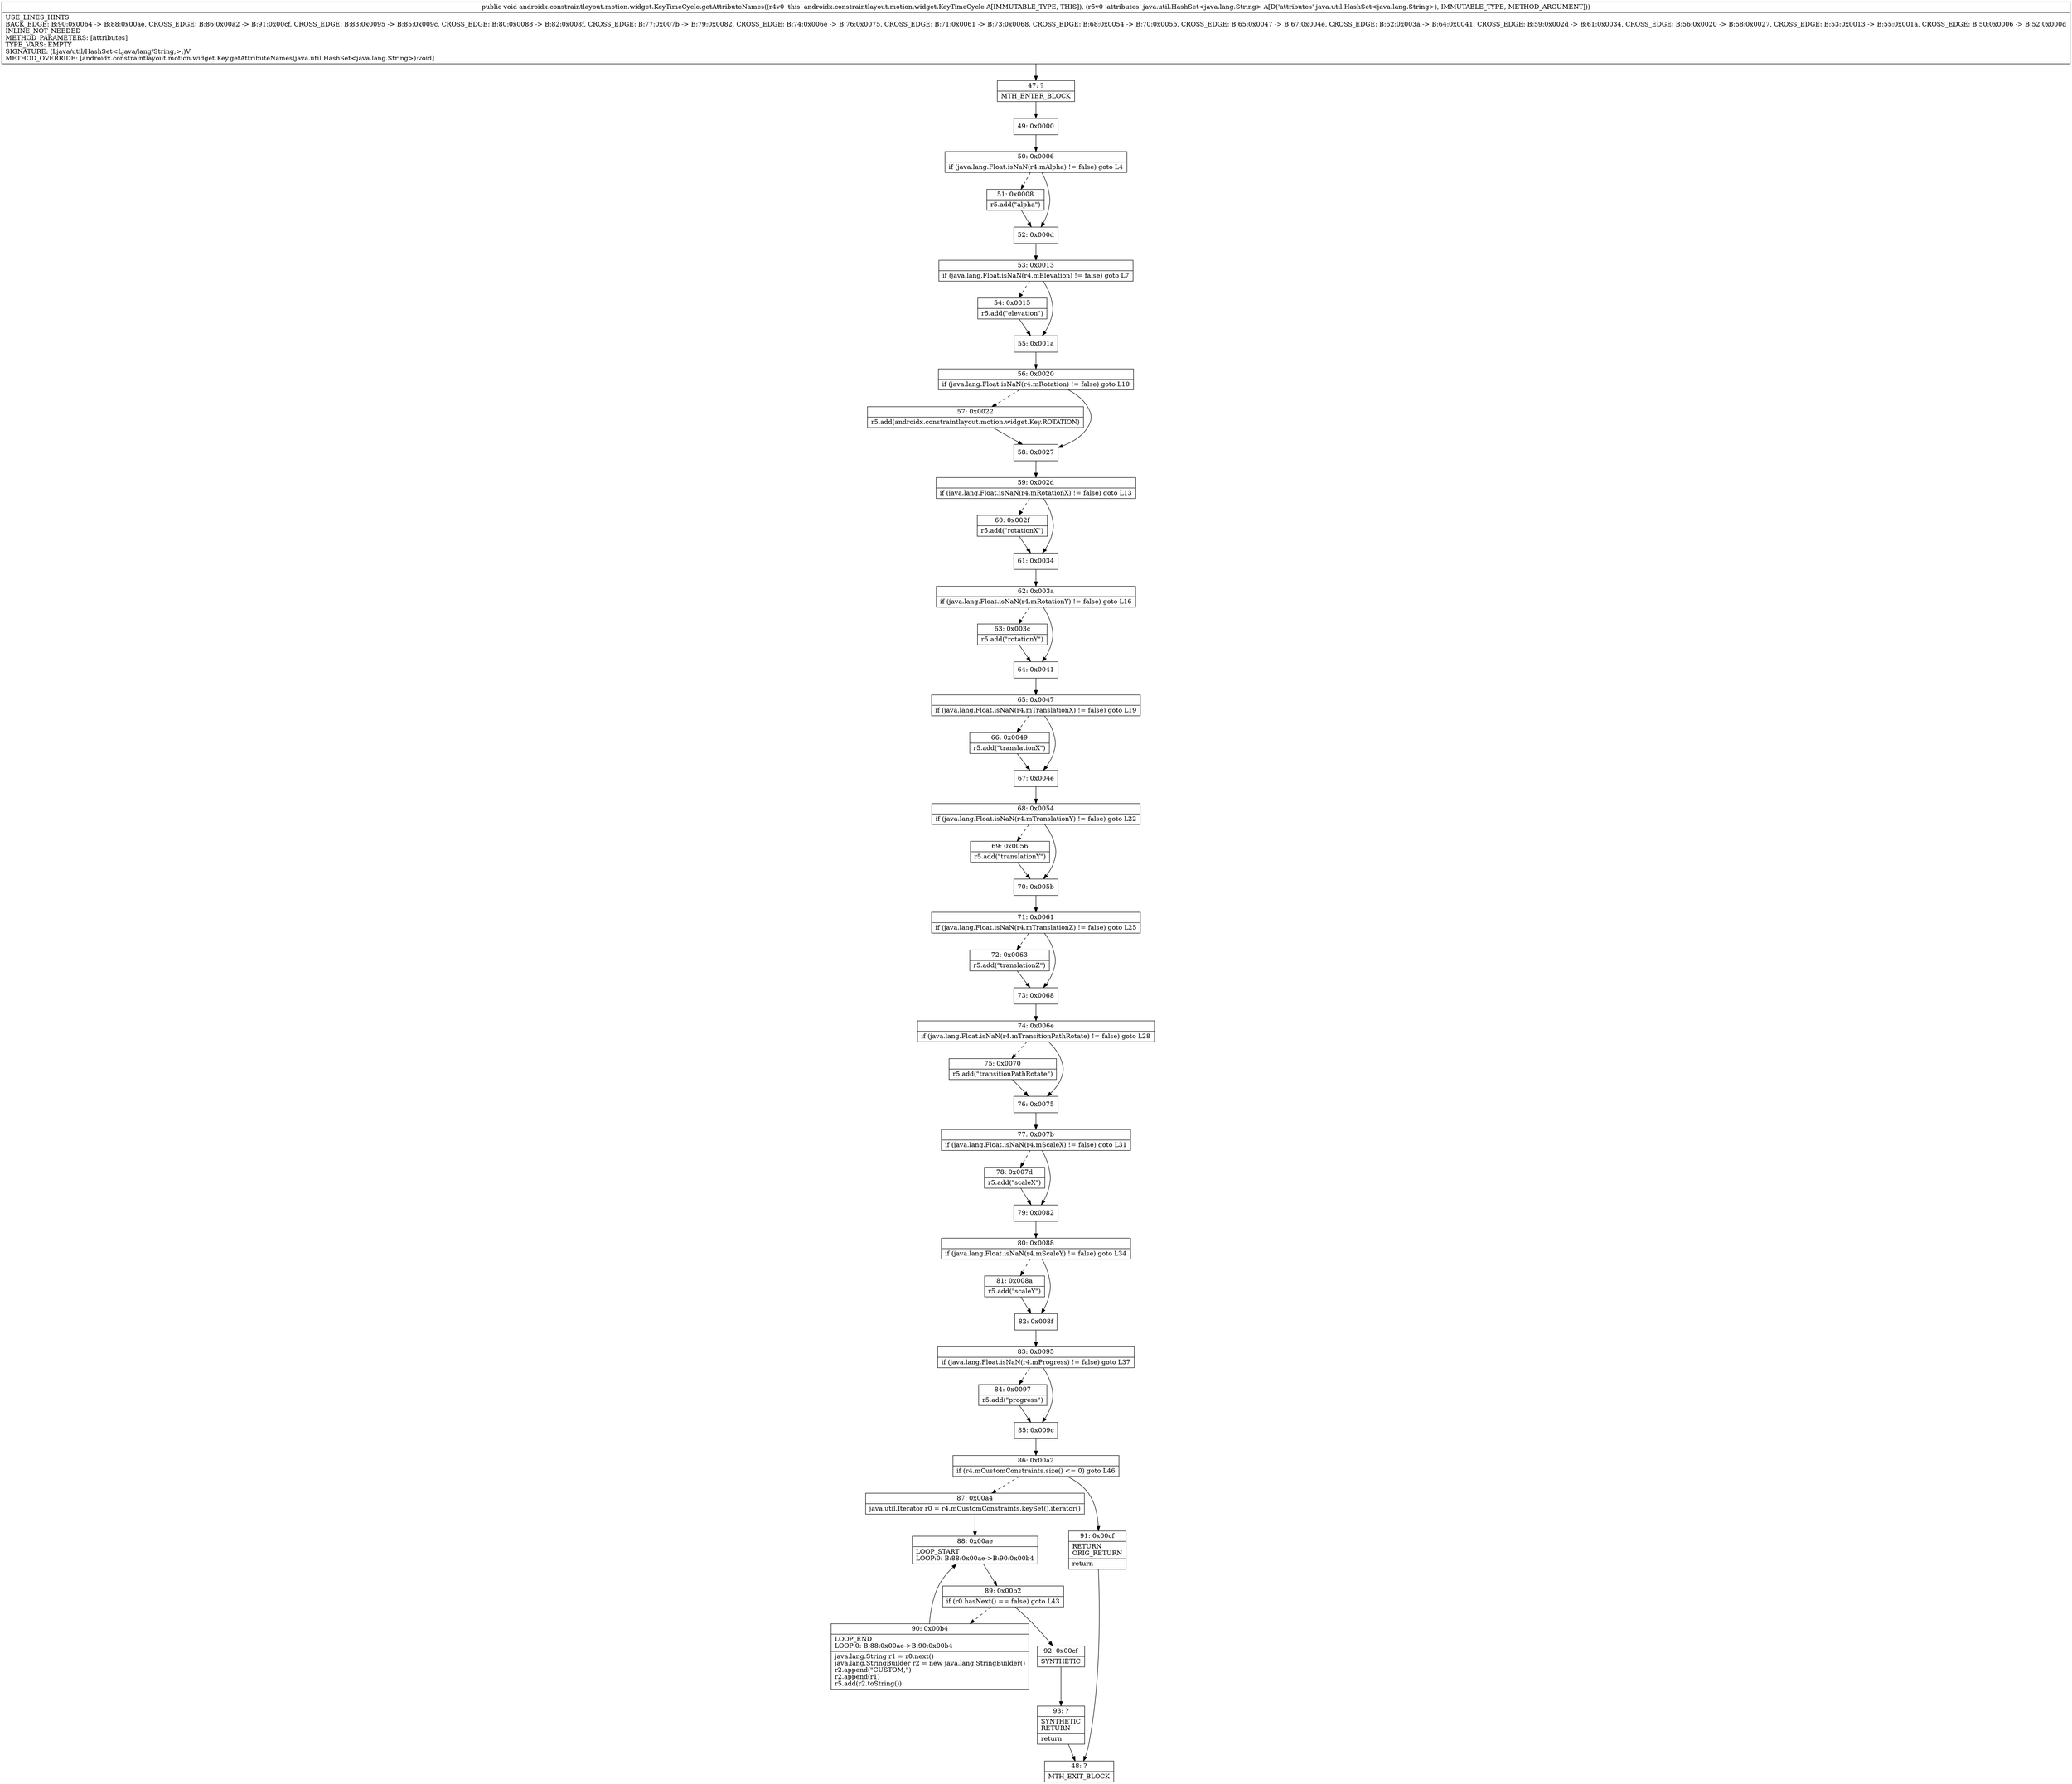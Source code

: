 digraph "CFG forandroidx.constraintlayout.motion.widget.KeyTimeCycle.getAttributeNames(Ljava\/util\/HashSet;)V" {
Node_47 [shape=record,label="{47\:\ ?|MTH_ENTER_BLOCK\l}"];
Node_49 [shape=record,label="{49\:\ 0x0000}"];
Node_50 [shape=record,label="{50\:\ 0x0006|if (java.lang.Float.isNaN(r4.mAlpha) != false) goto L4\l}"];
Node_51 [shape=record,label="{51\:\ 0x0008|r5.add(\"alpha\")\l}"];
Node_52 [shape=record,label="{52\:\ 0x000d}"];
Node_53 [shape=record,label="{53\:\ 0x0013|if (java.lang.Float.isNaN(r4.mElevation) != false) goto L7\l}"];
Node_54 [shape=record,label="{54\:\ 0x0015|r5.add(\"elevation\")\l}"];
Node_55 [shape=record,label="{55\:\ 0x001a}"];
Node_56 [shape=record,label="{56\:\ 0x0020|if (java.lang.Float.isNaN(r4.mRotation) != false) goto L10\l}"];
Node_57 [shape=record,label="{57\:\ 0x0022|r5.add(androidx.constraintlayout.motion.widget.Key.ROTATION)\l}"];
Node_58 [shape=record,label="{58\:\ 0x0027}"];
Node_59 [shape=record,label="{59\:\ 0x002d|if (java.lang.Float.isNaN(r4.mRotationX) != false) goto L13\l}"];
Node_60 [shape=record,label="{60\:\ 0x002f|r5.add(\"rotationX\")\l}"];
Node_61 [shape=record,label="{61\:\ 0x0034}"];
Node_62 [shape=record,label="{62\:\ 0x003a|if (java.lang.Float.isNaN(r4.mRotationY) != false) goto L16\l}"];
Node_63 [shape=record,label="{63\:\ 0x003c|r5.add(\"rotationY\")\l}"];
Node_64 [shape=record,label="{64\:\ 0x0041}"];
Node_65 [shape=record,label="{65\:\ 0x0047|if (java.lang.Float.isNaN(r4.mTranslationX) != false) goto L19\l}"];
Node_66 [shape=record,label="{66\:\ 0x0049|r5.add(\"translationX\")\l}"];
Node_67 [shape=record,label="{67\:\ 0x004e}"];
Node_68 [shape=record,label="{68\:\ 0x0054|if (java.lang.Float.isNaN(r4.mTranslationY) != false) goto L22\l}"];
Node_69 [shape=record,label="{69\:\ 0x0056|r5.add(\"translationY\")\l}"];
Node_70 [shape=record,label="{70\:\ 0x005b}"];
Node_71 [shape=record,label="{71\:\ 0x0061|if (java.lang.Float.isNaN(r4.mTranslationZ) != false) goto L25\l}"];
Node_72 [shape=record,label="{72\:\ 0x0063|r5.add(\"translationZ\")\l}"];
Node_73 [shape=record,label="{73\:\ 0x0068}"];
Node_74 [shape=record,label="{74\:\ 0x006e|if (java.lang.Float.isNaN(r4.mTransitionPathRotate) != false) goto L28\l}"];
Node_75 [shape=record,label="{75\:\ 0x0070|r5.add(\"transitionPathRotate\")\l}"];
Node_76 [shape=record,label="{76\:\ 0x0075}"];
Node_77 [shape=record,label="{77\:\ 0x007b|if (java.lang.Float.isNaN(r4.mScaleX) != false) goto L31\l}"];
Node_78 [shape=record,label="{78\:\ 0x007d|r5.add(\"scaleX\")\l}"];
Node_79 [shape=record,label="{79\:\ 0x0082}"];
Node_80 [shape=record,label="{80\:\ 0x0088|if (java.lang.Float.isNaN(r4.mScaleY) != false) goto L34\l}"];
Node_81 [shape=record,label="{81\:\ 0x008a|r5.add(\"scaleY\")\l}"];
Node_82 [shape=record,label="{82\:\ 0x008f}"];
Node_83 [shape=record,label="{83\:\ 0x0095|if (java.lang.Float.isNaN(r4.mProgress) != false) goto L37\l}"];
Node_84 [shape=record,label="{84\:\ 0x0097|r5.add(\"progress\")\l}"];
Node_85 [shape=record,label="{85\:\ 0x009c}"];
Node_86 [shape=record,label="{86\:\ 0x00a2|if (r4.mCustomConstraints.size() \<= 0) goto L46\l}"];
Node_87 [shape=record,label="{87\:\ 0x00a4|java.util.Iterator r0 = r4.mCustomConstraints.keySet().iterator()\l}"];
Node_88 [shape=record,label="{88\:\ 0x00ae|LOOP_START\lLOOP:0: B:88:0x00ae\-\>B:90:0x00b4\l}"];
Node_89 [shape=record,label="{89\:\ 0x00b2|if (r0.hasNext() == false) goto L43\l}"];
Node_90 [shape=record,label="{90\:\ 0x00b4|LOOP_END\lLOOP:0: B:88:0x00ae\-\>B:90:0x00b4\l|java.lang.String r1 = r0.next()\ljava.lang.StringBuilder r2 = new java.lang.StringBuilder()\lr2.append(\"CUSTOM,\")\lr2.append(r1)\lr5.add(r2.toString())\l}"];
Node_92 [shape=record,label="{92\:\ 0x00cf|SYNTHETIC\l}"];
Node_93 [shape=record,label="{93\:\ ?|SYNTHETIC\lRETURN\l|return\l}"];
Node_48 [shape=record,label="{48\:\ ?|MTH_EXIT_BLOCK\l}"];
Node_91 [shape=record,label="{91\:\ 0x00cf|RETURN\lORIG_RETURN\l|return\l}"];
MethodNode[shape=record,label="{public void androidx.constraintlayout.motion.widget.KeyTimeCycle.getAttributeNames((r4v0 'this' androidx.constraintlayout.motion.widget.KeyTimeCycle A[IMMUTABLE_TYPE, THIS]), (r5v0 'attributes' java.util.HashSet\<java.lang.String\> A[D('attributes' java.util.HashSet\<java.lang.String\>), IMMUTABLE_TYPE, METHOD_ARGUMENT]))  | USE_LINES_HINTS\lBACK_EDGE: B:90:0x00b4 \-\> B:88:0x00ae, CROSS_EDGE: B:86:0x00a2 \-\> B:91:0x00cf, CROSS_EDGE: B:83:0x0095 \-\> B:85:0x009c, CROSS_EDGE: B:80:0x0088 \-\> B:82:0x008f, CROSS_EDGE: B:77:0x007b \-\> B:79:0x0082, CROSS_EDGE: B:74:0x006e \-\> B:76:0x0075, CROSS_EDGE: B:71:0x0061 \-\> B:73:0x0068, CROSS_EDGE: B:68:0x0054 \-\> B:70:0x005b, CROSS_EDGE: B:65:0x0047 \-\> B:67:0x004e, CROSS_EDGE: B:62:0x003a \-\> B:64:0x0041, CROSS_EDGE: B:59:0x002d \-\> B:61:0x0034, CROSS_EDGE: B:56:0x0020 \-\> B:58:0x0027, CROSS_EDGE: B:53:0x0013 \-\> B:55:0x001a, CROSS_EDGE: B:50:0x0006 \-\> B:52:0x000d\lINLINE_NOT_NEEDED\lMETHOD_PARAMETERS: [attributes]\lTYPE_VARS: EMPTY\lSIGNATURE: (Ljava\/util\/HashSet\<Ljava\/lang\/String;\>;)V\lMETHOD_OVERRIDE: [androidx.constraintlayout.motion.widget.Key.getAttributeNames(java.util.HashSet\<java.lang.String\>):void]\l}"];
MethodNode -> Node_47;Node_47 -> Node_49;
Node_49 -> Node_50;
Node_50 -> Node_51[style=dashed];
Node_50 -> Node_52;
Node_51 -> Node_52;
Node_52 -> Node_53;
Node_53 -> Node_54[style=dashed];
Node_53 -> Node_55;
Node_54 -> Node_55;
Node_55 -> Node_56;
Node_56 -> Node_57[style=dashed];
Node_56 -> Node_58;
Node_57 -> Node_58;
Node_58 -> Node_59;
Node_59 -> Node_60[style=dashed];
Node_59 -> Node_61;
Node_60 -> Node_61;
Node_61 -> Node_62;
Node_62 -> Node_63[style=dashed];
Node_62 -> Node_64;
Node_63 -> Node_64;
Node_64 -> Node_65;
Node_65 -> Node_66[style=dashed];
Node_65 -> Node_67;
Node_66 -> Node_67;
Node_67 -> Node_68;
Node_68 -> Node_69[style=dashed];
Node_68 -> Node_70;
Node_69 -> Node_70;
Node_70 -> Node_71;
Node_71 -> Node_72[style=dashed];
Node_71 -> Node_73;
Node_72 -> Node_73;
Node_73 -> Node_74;
Node_74 -> Node_75[style=dashed];
Node_74 -> Node_76;
Node_75 -> Node_76;
Node_76 -> Node_77;
Node_77 -> Node_78[style=dashed];
Node_77 -> Node_79;
Node_78 -> Node_79;
Node_79 -> Node_80;
Node_80 -> Node_81[style=dashed];
Node_80 -> Node_82;
Node_81 -> Node_82;
Node_82 -> Node_83;
Node_83 -> Node_84[style=dashed];
Node_83 -> Node_85;
Node_84 -> Node_85;
Node_85 -> Node_86;
Node_86 -> Node_87[style=dashed];
Node_86 -> Node_91;
Node_87 -> Node_88;
Node_88 -> Node_89;
Node_89 -> Node_90[style=dashed];
Node_89 -> Node_92;
Node_90 -> Node_88;
Node_92 -> Node_93;
Node_93 -> Node_48;
Node_91 -> Node_48;
}

